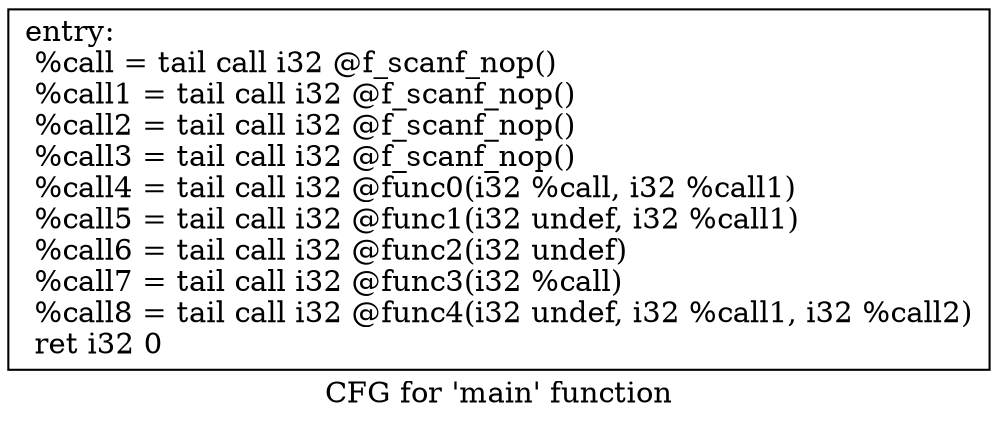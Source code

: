 digraph "CFG for 'main' function" {
	label="CFG for 'main' function";

	Node0x55e35e9de0f0 [shape=record,label="{entry:\l  %call = tail call i32 @f_scanf_nop()\l  %call1 = tail call i32 @f_scanf_nop()\l  %call2 = tail call i32 @f_scanf_nop()\l  %call3 = tail call i32 @f_scanf_nop()\l  %call4 = tail call i32 @func0(i32 %call, i32 %call1)\l  %call5 = tail call i32 @func1(i32 undef, i32 %call1)\l  %call6 = tail call i32 @func2(i32 undef)\l  %call7 = tail call i32 @func3(i32 %call)\l  %call8 = tail call i32 @func4(i32 undef, i32 %call1, i32 %call2)\l  ret i32 0\l}"];
}
